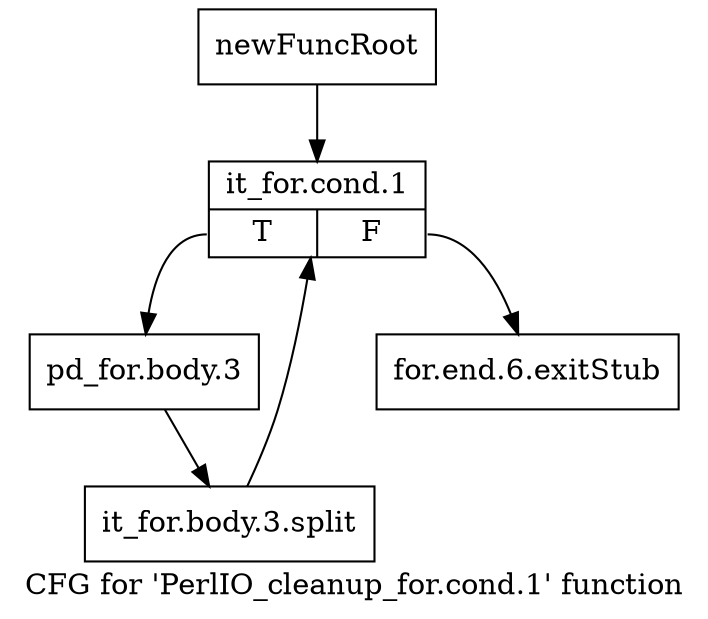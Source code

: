 digraph "CFG for 'PerlIO_cleanup_for.cond.1' function" {
	label="CFG for 'PerlIO_cleanup_for.cond.1' function";

	Node0x4d9ce90 [shape=record,label="{newFuncRoot}"];
	Node0x4d9ce90 -> Node0x4da3190;
	Node0x4da3140 [shape=record,label="{for.end.6.exitStub}"];
	Node0x4da3190 [shape=record,label="{it_for.cond.1|{<s0>T|<s1>F}}"];
	Node0x4da3190:s0 -> Node0x4da31e0;
	Node0x4da3190:s1 -> Node0x4da3140;
	Node0x4da31e0 [shape=record,label="{pd_for.body.3}"];
	Node0x4da31e0 -> Node0x66ede80;
	Node0x66ede80 [shape=record,label="{it_for.body.3.split}"];
	Node0x66ede80 -> Node0x4da3190;
}
